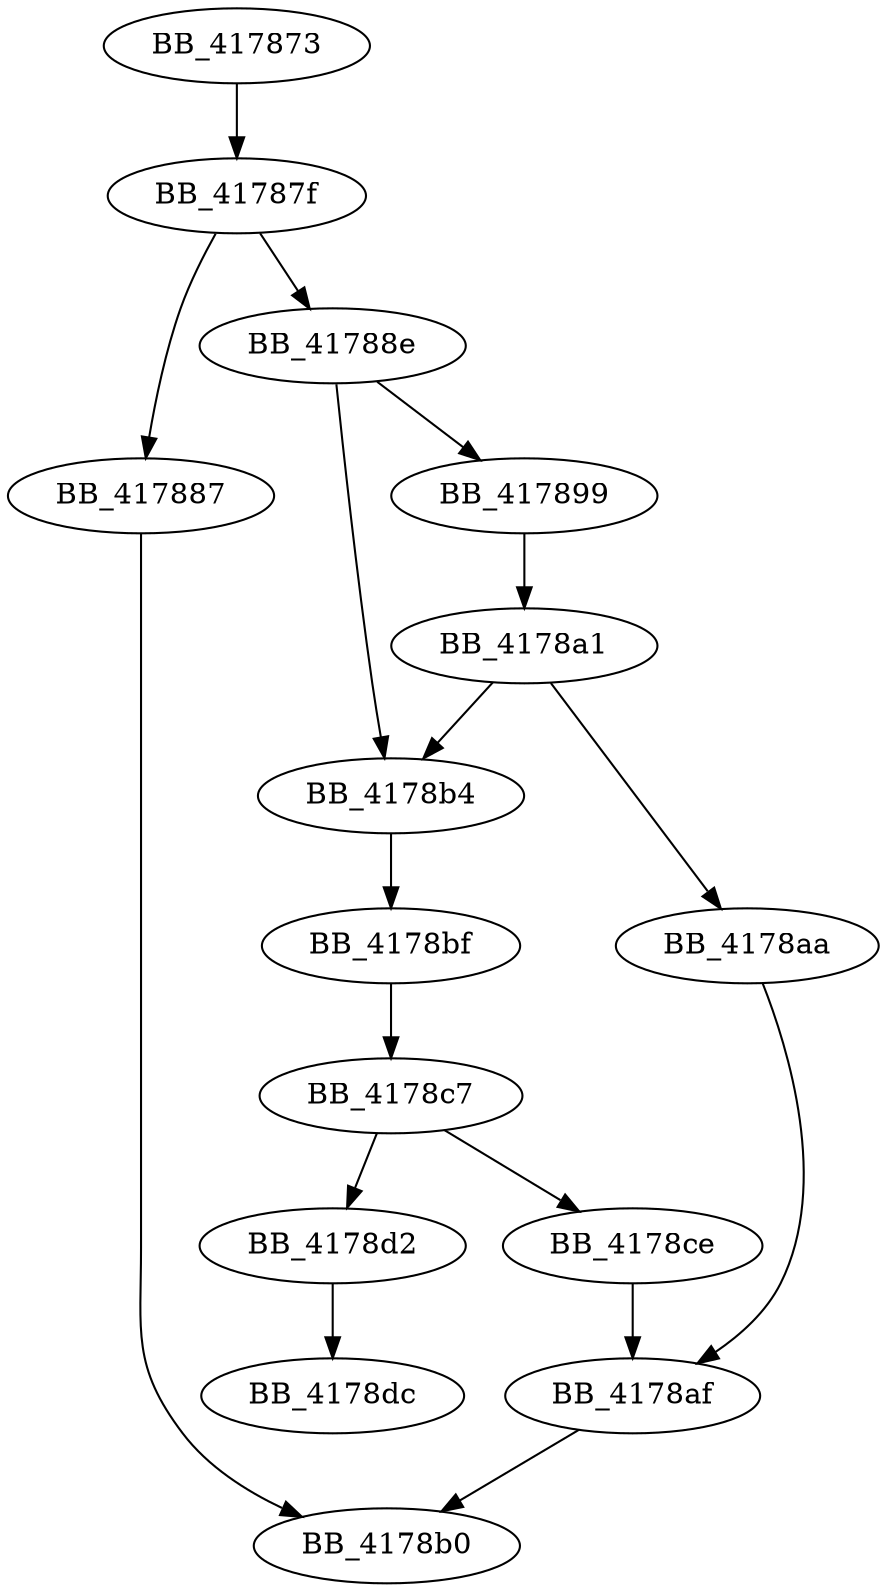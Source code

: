 DiGraph _strerror{
BB_417873->BB_41787f
BB_41787f->BB_417887
BB_41787f->BB_41788e
BB_417887->BB_4178b0
BB_41788e->BB_417899
BB_41788e->BB_4178b4
BB_417899->BB_4178a1
BB_4178a1->BB_4178aa
BB_4178a1->BB_4178b4
BB_4178aa->BB_4178af
BB_4178af->BB_4178b0
BB_4178b4->BB_4178bf
BB_4178bf->BB_4178c7
BB_4178c7->BB_4178ce
BB_4178c7->BB_4178d2
BB_4178ce->BB_4178af
BB_4178d2->BB_4178dc
}
